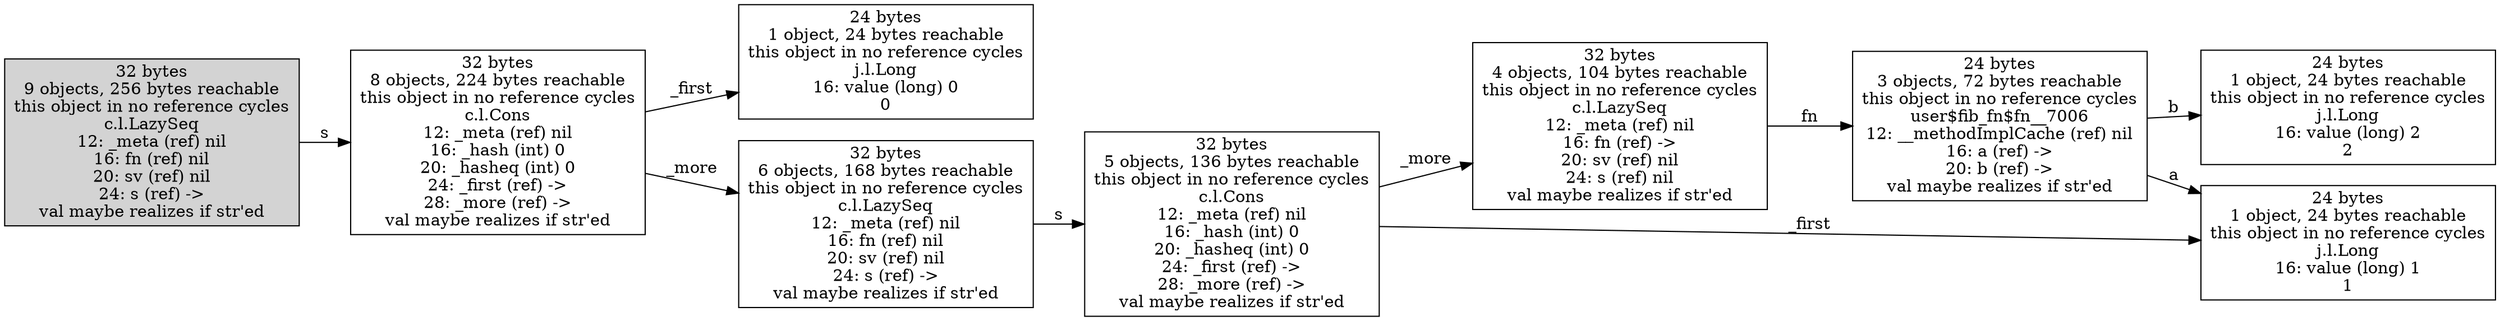 digraph {
graph [layout=dot,rankdir=LR];
"28991464632" ["scc-num-nodes"=1,label="24 bytes
1 object, 24 bytes reachable
this object in no reference cycles
j.l.Long
16: value (long) 2
2",shape=box];
"28991406664" ["scc-num-nodes"=1,label="24 bytes
1 object, 24 bytes reachable
this object in no reference cycles
j.l.Long
16: value (long) 0
0",shape=box];
"32138488696" ["scc-num-nodes"=1,label="32 bytes
4 objects, 104 bytes reachable
this object in no reference cycles
c.l.LazySeq
12: _meta (ref) nil
16: fn (ref) ->
20: sv (ref) nil
24: s (ref) nil
val maybe realizes if str'ed",shape=box];
"28991464656" ["scc-num-nodes"=1,label="24 bytes
1 object, 24 bytes reachable
this object in no reference cycles
j.l.Long
16: value (long) 1
1",shape=box];
"32024788488" ["scc-num-nodes"=1,style=filled,label="32 bytes
9 objects, 256 bytes reachable
this object in no reference cycles
c.l.LazySeq
12: _meta (ref) nil
16: fn (ref) nil
20: sv (ref) nil
24: s (ref) ->
val maybe realizes if str'ed",shape=box];
"32025552152" ["scc-num-nodes"=1,label="32 bytes
8 objects, 224 bytes reachable
this object in no reference cycles
c.l.Cons
12: _meta (ref) nil
16: _hash (int) 0
20: _hasheq (int) 0
24: _first (ref) ->
28: _more (ref) ->
val maybe realizes if str'ed",shape=box];
"32138488728" ["scc-num-nodes"=1,label="24 bytes
3 objects, 72 bytes reachable
this object in no reference cycles
user$fib_fn$fn__7006
12: __methodImplCache (ref) nil
16: a (ref) ->
20: b (ref) ->
val maybe realizes if str'ed",shape=box];
"32138488752" ["scc-num-nodes"=1,label="32 bytes
5 objects, 136 bytes reachable
this object in no reference cycles
c.l.Cons
12: _meta (ref) nil
16: _hash (int) 0
20: _hasheq (int) 0
24: _first (ref) ->
28: _more (ref) ->
val maybe realizes if str'ed",shape=box];
"32025552096" ["scc-num-nodes"=1,label="32 bytes
6 objects, 168 bytes reachable
this object in no reference cycles
c.l.LazySeq
12: _meta (ref) nil
16: fn (ref) nil
20: sv (ref) nil
24: s (ref) ->
val maybe realizes if str'ed",shape=box];
"32138488696" -> "32138488728" ["field-name"=fn,label=fn];
"32024788488" -> "32025552152" ["field-name"=s,label=s];
"32025552152" -> "28991406664" ["field-name"=_first,label=_first];
"32025552152" -> "32025552096" ["field-name"=_more,label=_more];
"32138488728" -> "28991464656" ["field-name"=a,label=a];
"32138488728" -> "28991464632" ["field-name"=b,label=b];
"32138488752" -> "28991464656" ["field-name"=_first,label=_first];
"32138488752" -> "32138488696" ["field-name"=_more,label=_more];
"32025552096" -> "32138488752" ["field-name"=s,label=s];
} 